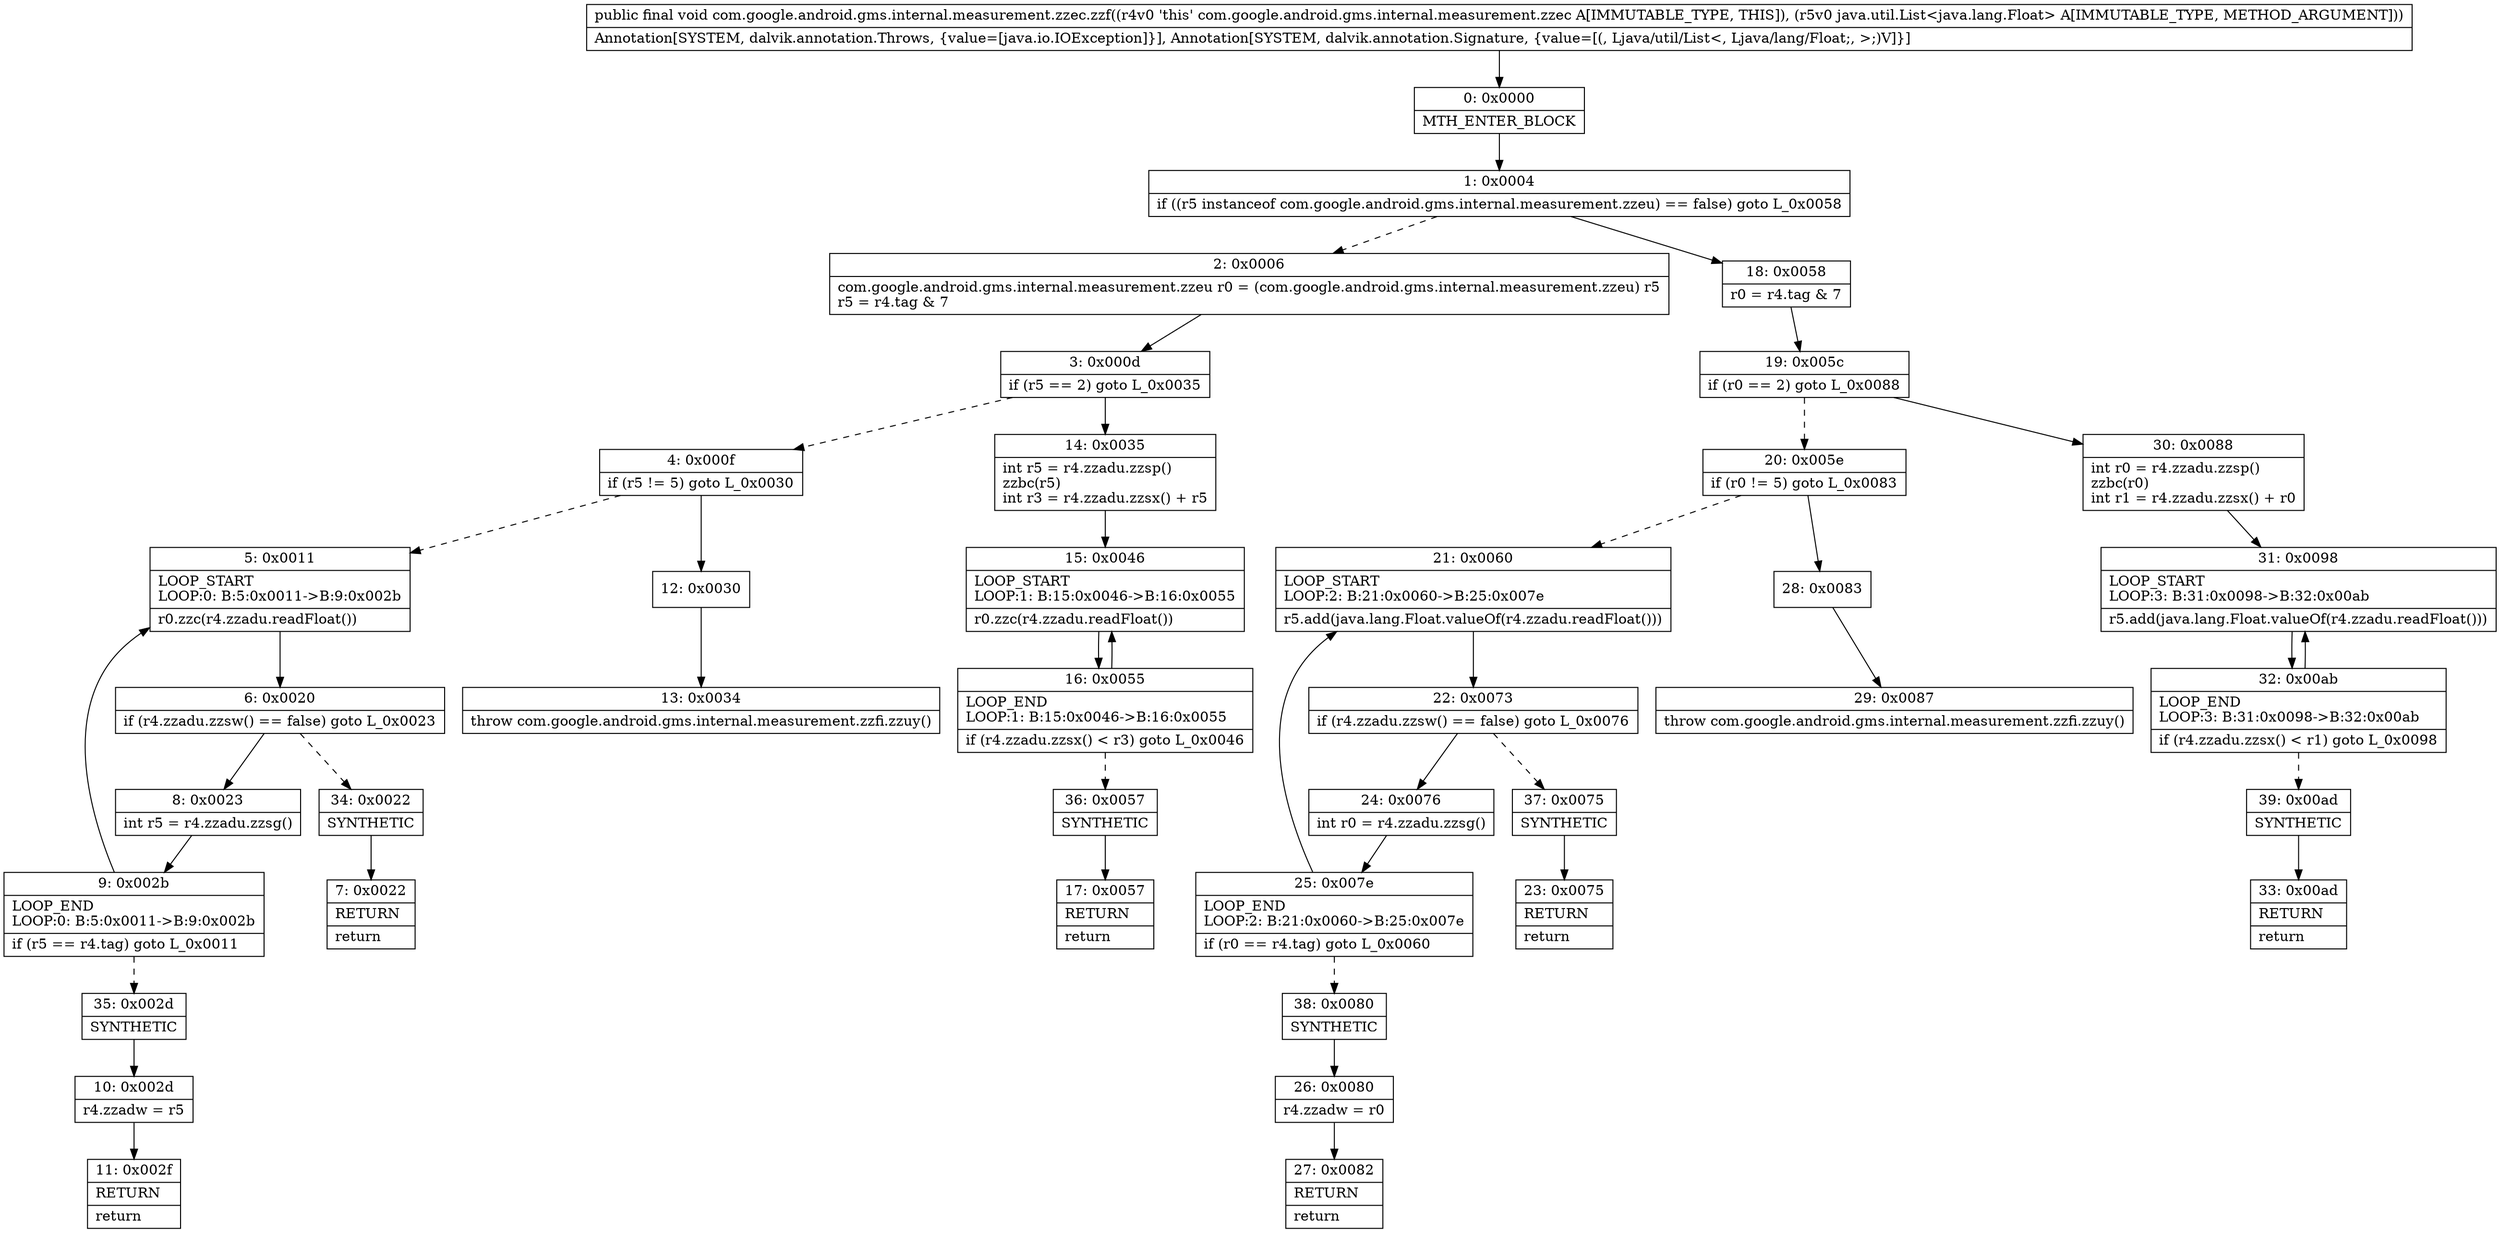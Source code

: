 digraph "CFG forcom.google.android.gms.internal.measurement.zzec.zzf(Ljava\/util\/List;)V" {
Node_0 [shape=record,label="{0\:\ 0x0000|MTH_ENTER_BLOCK\l}"];
Node_1 [shape=record,label="{1\:\ 0x0004|if ((r5 instanceof com.google.android.gms.internal.measurement.zzeu) == false) goto L_0x0058\l}"];
Node_2 [shape=record,label="{2\:\ 0x0006|com.google.android.gms.internal.measurement.zzeu r0 = (com.google.android.gms.internal.measurement.zzeu) r5\lr5 = r4.tag & 7\l}"];
Node_3 [shape=record,label="{3\:\ 0x000d|if (r5 == 2) goto L_0x0035\l}"];
Node_4 [shape=record,label="{4\:\ 0x000f|if (r5 != 5) goto L_0x0030\l}"];
Node_5 [shape=record,label="{5\:\ 0x0011|LOOP_START\lLOOP:0: B:5:0x0011\-\>B:9:0x002b\l|r0.zzc(r4.zzadu.readFloat())\l}"];
Node_6 [shape=record,label="{6\:\ 0x0020|if (r4.zzadu.zzsw() == false) goto L_0x0023\l}"];
Node_7 [shape=record,label="{7\:\ 0x0022|RETURN\l|return\l}"];
Node_8 [shape=record,label="{8\:\ 0x0023|int r5 = r4.zzadu.zzsg()\l}"];
Node_9 [shape=record,label="{9\:\ 0x002b|LOOP_END\lLOOP:0: B:5:0x0011\-\>B:9:0x002b\l|if (r5 == r4.tag) goto L_0x0011\l}"];
Node_10 [shape=record,label="{10\:\ 0x002d|r4.zzadw = r5\l}"];
Node_11 [shape=record,label="{11\:\ 0x002f|RETURN\l|return\l}"];
Node_12 [shape=record,label="{12\:\ 0x0030}"];
Node_13 [shape=record,label="{13\:\ 0x0034|throw com.google.android.gms.internal.measurement.zzfi.zzuy()\l}"];
Node_14 [shape=record,label="{14\:\ 0x0035|int r5 = r4.zzadu.zzsp()\lzzbc(r5)\lint r3 = r4.zzadu.zzsx() + r5\l}"];
Node_15 [shape=record,label="{15\:\ 0x0046|LOOP_START\lLOOP:1: B:15:0x0046\-\>B:16:0x0055\l|r0.zzc(r4.zzadu.readFloat())\l}"];
Node_16 [shape=record,label="{16\:\ 0x0055|LOOP_END\lLOOP:1: B:15:0x0046\-\>B:16:0x0055\l|if (r4.zzadu.zzsx() \< r3) goto L_0x0046\l}"];
Node_17 [shape=record,label="{17\:\ 0x0057|RETURN\l|return\l}"];
Node_18 [shape=record,label="{18\:\ 0x0058|r0 = r4.tag & 7\l}"];
Node_19 [shape=record,label="{19\:\ 0x005c|if (r0 == 2) goto L_0x0088\l}"];
Node_20 [shape=record,label="{20\:\ 0x005e|if (r0 != 5) goto L_0x0083\l}"];
Node_21 [shape=record,label="{21\:\ 0x0060|LOOP_START\lLOOP:2: B:21:0x0060\-\>B:25:0x007e\l|r5.add(java.lang.Float.valueOf(r4.zzadu.readFloat()))\l}"];
Node_22 [shape=record,label="{22\:\ 0x0073|if (r4.zzadu.zzsw() == false) goto L_0x0076\l}"];
Node_23 [shape=record,label="{23\:\ 0x0075|RETURN\l|return\l}"];
Node_24 [shape=record,label="{24\:\ 0x0076|int r0 = r4.zzadu.zzsg()\l}"];
Node_25 [shape=record,label="{25\:\ 0x007e|LOOP_END\lLOOP:2: B:21:0x0060\-\>B:25:0x007e\l|if (r0 == r4.tag) goto L_0x0060\l}"];
Node_26 [shape=record,label="{26\:\ 0x0080|r4.zzadw = r0\l}"];
Node_27 [shape=record,label="{27\:\ 0x0082|RETURN\l|return\l}"];
Node_28 [shape=record,label="{28\:\ 0x0083}"];
Node_29 [shape=record,label="{29\:\ 0x0087|throw com.google.android.gms.internal.measurement.zzfi.zzuy()\l}"];
Node_30 [shape=record,label="{30\:\ 0x0088|int r0 = r4.zzadu.zzsp()\lzzbc(r0)\lint r1 = r4.zzadu.zzsx() + r0\l}"];
Node_31 [shape=record,label="{31\:\ 0x0098|LOOP_START\lLOOP:3: B:31:0x0098\-\>B:32:0x00ab\l|r5.add(java.lang.Float.valueOf(r4.zzadu.readFloat()))\l}"];
Node_32 [shape=record,label="{32\:\ 0x00ab|LOOP_END\lLOOP:3: B:31:0x0098\-\>B:32:0x00ab\l|if (r4.zzadu.zzsx() \< r1) goto L_0x0098\l}"];
Node_33 [shape=record,label="{33\:\ 0x00ad|RETURN\l|return\l}"];
Node_34 [shape=record,label="{34\:\ 0x0022|SYNTHETIC\l}"];
Node_35 [shape=record,label="{35\:\ 0x002d|SYNTHETIC\l}"];
Node_36 [shape=record,label="{36\:\ 0x0057|SYNTHETIC\l}"];
Node_37 [shape=record,label="{37\:\ 0x0075|SYNTHETIC\l}"];
Node_38 [shape=record,label="{38\:\ 0x0080|SYNTHETIC\l}"];
Node_39 [shape=record,label="{39\:\ 0x00ad|SYNTHETIC\l}"];
MethodNode[shape=record,label="{public final void com.google.android.gms.internal.measurement.zzec.zzf((r4v0 'this' com.google.android.gms.internal.measurement.zzec A[IMMUTABLE_TYPE, THIS]), (r5v0 java.util.List\<java.lang.Float\> A[IMMUTABLE_TYPE, METHOD_ARGUMENT]))  | Annotation[SYSTEM, dalvik.annotation.Throws, \{value=[java.io.IOException]\}], Annotation[SYSTEM, dalvik.annotation.Signature, \{value=[(, Ljava\/util\/List\<, Ljava\/lang\/Float;, \>;)V]\}]\l}"];
MethodNode -> Node_0;
Node_0 -> Node_1;
Node_1 -> Node_2[style=dashed];
Node_1 -> Node_18;
Node_2 -> Node_3;
Node_3 -> Node_4[style=dashed];
Node_3 -> Node_14;
Node_4 -> Node_5[style=dashed];
Node_4 -> Node_12;
Node_5 -> Node_6;
Node_6 -> Node_8;
Node_6 -> Node_34[style=dashed];
Node_8 -> Node_9;
Node_9 -> Node_5;
Node_9 -> Node_35[style=dashed];
Node_10 -> Node_11;
Node_12 -> Node_13;
Node_14 -> Node_15;
Node_15 -> Node_16;
Node_16 -> Node_15;
Node_16 -> Node_36[style=dashed];
Node_18 -> Node_19;
Node_19 -> Node_20[style=dashed];
Node_19 -> Node_30;
Node_20 -> Node_21[style=dashed];
Node_20 -> Node_28;
Node_21 -> Node_22;
Node_22 -> Node_24;
Node_22 -> Node_37[style=dashed];
Node_24 -> Node_25;
Node_25 -> Node_21;
Node_25 -> Node_38[style=dashed];
Node_26 -> Node_27;
Node_28 -> Node_29;
Node_30 -> Node_31;
Node_31 -> Node_32;
Node_32 -> Node_31;
Node_32 -> Node_39[style=dashed];
Node_34 -> Node_7;
Node_35 -> Node_10;
Node_36 -> Node_17;
Node_37 -> Node_23;
Node_38 -> Node_26;
Node_39 -> Node_33;
}

